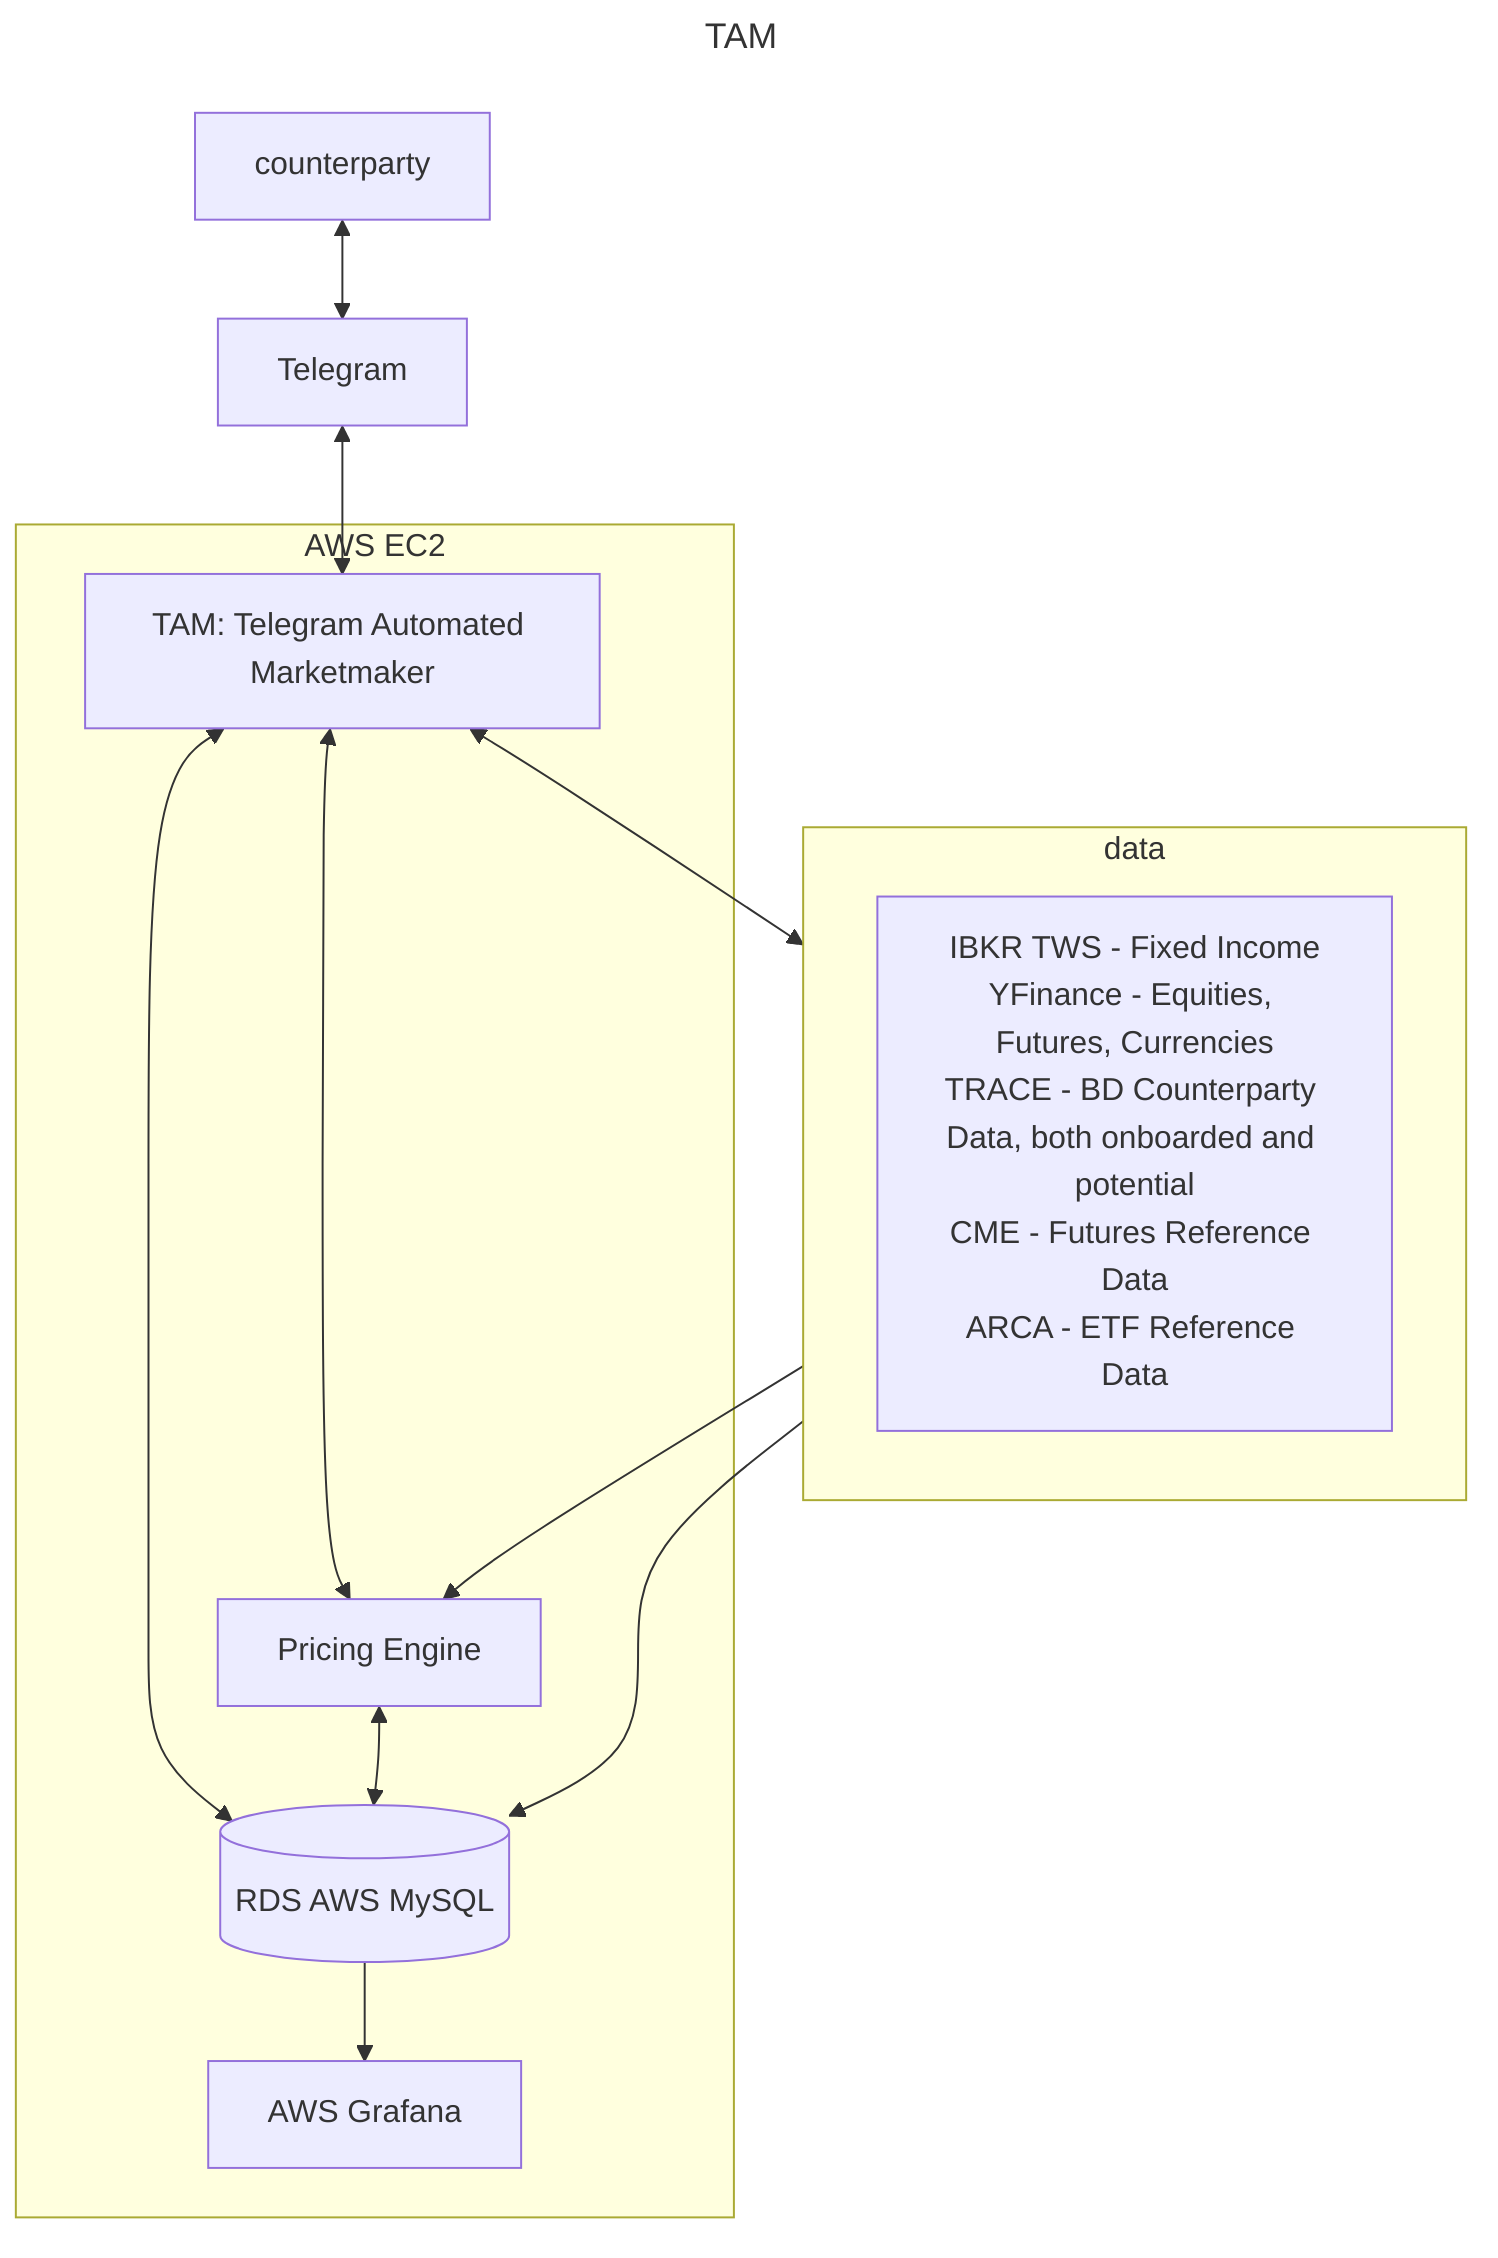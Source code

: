---
title: TAM
---

flowchart TD
    counterparty[counterparty]


    telegram[Telegram]
    subgraph "AWS EC2"
    tam["TAM: Telegram Automated Marketmaker"]
    pe[Pricing Engine]
    db[("RDS AWS MySQL")]
    be["AWS Grafana"]
    end

    subgraph data
    s1["IBKR TWS - Fixed Income\nYFinance - Equities, Futures, Currencies\nTRACE - BD Counterparty Data, both onboarded and potential\nCME - Futures Reference Data\nARCA - ETF Reference Data"]
    end


    counterparty <--> telegram
    telegram <--> tam
    tam <--> data
    tam <--> pe
    tam <--> db
    data --> db
    data --> pe
    pe <--> db
    db --> be